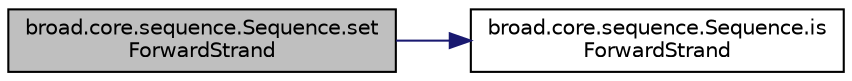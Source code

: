 digraph "broad.core.sequence.Sequence.setForwardStrand"
{
  edge [fontname="Helvetica",fontsize="10",labelfontname="Helvetica",labelfontsize="10"];
  node [fontname="Helvetica",fontsize="10",shape=record];
  rankdir="LR";
  Node1 [label="broad.core.sequence.Sequence.set\lForwardStrand",height=0.2,width=0.4,color="black", fillcolor="grey75", style="filled" fontcolor="black"];
  Node1 -> Node2 [color="midnightblue",fontsize="10",style="solid",fontname="Helvetica"];
  Node2 [label="broad.core.sequence.Sequence.is\lForwardStrand",height=0.2,width=0.4,color="black", fillcolor="white", style="filled",URL="$classbroad_1_1core_1_1sequence_1_1_sequence.html#ad3843c99ca1bdd29ff3a8d054c2714fc"];
}
